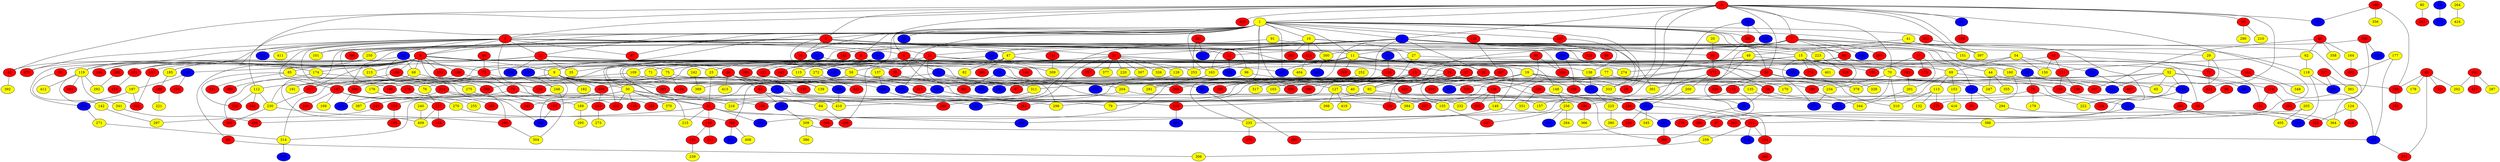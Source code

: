 graph {
0 [style = filled fillcolor = red];
1 [style = filled fillcolor = yellow];
2 [style = filled fillcolor = blue];
3 [style = filled fillcolor = red];
4 [style = filled fillcolor = red];
5 [style = filled fillcolor = red];
6 [style = filled fillcolor = red];
7 [style = filled fillcolor = red];
8 [style = filled fillcolor = red];
9 [style = filled fillcolor = yellow];
10 [style = filled fillcolor = yellow];
11 [style = filled fillcolor = yellow];
12 [style = filled fillcolor = red];
13 [style = filled fillcolor = red];
14 [style = filled fillcolor = blue];
15 [style = filled fillcolor = yellow];
16 [style = filled fillcolor = red];
17 [style = filled fillcolor = red];
18 [style = filled fillcolor = blue];
19 [style = filled fillcolor = yellow];
20 [style = filled fillcolor = yellow];
21 [style = filled fillcolor = red];
22 [style = filled fillcolor = red];
23 [style = filled fillcolor = yellow];
24 [style = filled fillcolor = red];
25 [style = filled fillcolor = red];
26 [style = filled fillcolor = red];
27 [style = filled fillcolor = yellow];
28 [style = filled fillcolor = red];
29 [style = filled fillcolor = yellow];
30 [style = filled fillcolor = yellow];
31 [style = filled fillcolor = red];
32 [style = filled fillcolor = blue];
33 [style = filled fillcolor = blue];
34 [style = filled fillcolor = red];
35 [style = filled fillcolor = yellow];
36 [style = filled fillcolor = blue];
37 [style = filled fillcolor = red];
38 [style = filled fillcolor = blue];
39 [style = filled fillcolor = red];
40 [style = filled fillcolor = yellow];
41 [style = filled fillcolor = yellow];
42 [style = filled fillcolor = red];
43 [style = filled fillcolor = red];
44 [style = filled fillcolor = yellow];
45 [style = filled fillcolor = red];
46 [style = filled fillcolor = red];
47 [style = filled fillcolor = yellow];
48 [style = filled fillcolor = red];
49 [style = filled fillcolor = yellow];
50 [style = filled fillcolor = red];
51 [style = filled fillcolor = blue];
52 [style = filled fillcolor = yellow];
53 [style = filled fillcolor = red];
54 [style = filled fillcolor = yellow];
55 [style = filled fillcolor = blue];
56 [style = filled fillcolor = red];
57 [style = filled fillcolor = red];
58 [style = filled fillcolor = yellow];
59 [style = filled fillcolor = blue];
60 [style = filled fillcolor = red];
61 [style = filled fillcolor = blue];
62 [style = filled fillcolor = yellow];
63 [style = filled fillcolor = red];
64 [style = filled fillcolor = yellow];
65 [style = filled fillcolor = yellow];
66 [style = filled fillcolor = red];
67 [style = filled fillcolor = red];
68 [style = filled fillcolor = yellow];
69 [style = filled fillcolor = yellow];
70 [style = filled fillcolor = yellow];
71 [style = filled fillcolor = yellow];
72 [style = filled fillcolor = red];
73 [style = filled fillcolor = red];
74 [style = filled fillcolor = red];
75 [style = filled fillcolor = yellow];
76 [style = filled fillcolor = yellow];
77 [style = filled fillcolor = yellow];
78 [style = filled fillcolor = red];
79 [style = filled fillcolor = yellow];
80 [style = filled fillcolor = yellow];
81 [style = filled fillcolor = red];
82 [style = filled fillcolor = yellow];
83 [style = filled fillcolor = blue];
84 [style = filled fillcolor = blue];
85 [style = filled fillcolor = yellow];
86 [style = filled fillcolor = red];
87 [style = filled fillcolor = red];
88 [style = filled fillcolor = red];
89 [style = filled fillcolor = red];
90 [style = filled fillcolor = red];
91 [style = filled fillcolor = yellow];
92 [style = filled fillcolor = yellow];
93 [style = filled fillcolor = blue];
94 [style = filled fillcolor = red];
95 [style = filled fillcolor = red];
96 [style = filled fillcolor = yellow];
97 [style = filled fillcolor = blue];
98 [style = filled fillcolor = blue];
99 [style = filled fillcolor = red];
100 [style = filled fillcolor = red];
101 [style = filled fillcolor = yellow];
102 [style = filled fillcolor = red];
103 [style = filled fillcolor = yellow];
104 [style = filled fillcolor = red];
105 [style = filled fillcolor = red];
106 [style = filled fillcolor = red];
107 [style = filled fillcolor = red];
108 [style = filled fillcolor = red];
109 [style = filled fillcolor = yellow];
110 [style = filled fillcolor = red];
111 [style = filled fillcolor = red];
112 [style = filled fillcolor = yellow];
113 [style = filled fillcolor = yellow];
114 [style = filled fillcolor = red];
115 [style = filled fillcolor = yellow];
116 [style = filled fillcolor = red];
117 [style = filled fillcolor = red];
118 [style = filled fillcolor = yellow];
119 [style = filled fillcolor = yellow];
120 [style = filled fillcolor = blue];
121 [style = filled fillcolor = red];
122 [style = filled fillcolor = blue];
123 [style = filled fillcolor = blue];
124 [style = filled fillcolor = yellow];
125 [style = filled fillcolor = red];
126 [style = filled fillcolor = red];
127 [style = filled fillcolor = yellow];
128 [style = filled fillcolor = yellow];
129 [style = filled fillcolor = red];
130 [style = filled fillcolor = red];
131 [style = filled fillcolor = red];
132 [style = filled fillcolor = yellow];
133 [style = filled fillcolor = blue];
134 [style = filled fillcolor = red];
135 [style = filled fillcolor = yellow];
136 [style = filled fillcolor = red];
137 [style = filled fillcolor = yellow];
138 [style = filled fillcolor = yellow];
139 [style = filled fillcolor = yellow];
140 [style = filled fillcolor = red];
141 [style = filled fillcolor = red];
142 [style = filled fillcolor = yellow];
143 [style = filled fillcolor = red];
144 [style = filled fillcolor = red];
145 [style = filled fillcolor = red];
146 [style = filled fillcolor = blue];
147 [style = filled fillcolor = red];
148 [style = filled fillcolor = yellow];
149 [style = filled fillcolor = yellow];
150 [style = filled fillcolor = yellow];
151 [style = filled fillcolor = yellow];
152 [style = filled fillcolor = red];
153 [style = filled fillcolor = yellow];
154 [style = filled fillcolor = red];
155 [style = filled fillcolor = yellow];
156 [style = filled fillcolor = red];
157 [style = filled fillcolor = yellow];
158 [style = filled fillcolor = red];
159 [style = filled fillcolor = red];
160 [style = filled fillcolor = yellow];
161 [style = filled fillcolor = blue];
162 [style = filled fillcolor = red];
163 [style = filled fillcolor = yellow];
164 [style = filled fillcolor = yellow];
165 [style = filled fillcolor = red];
166 [style = filled fillcolor = red];
167 [style = filled fillcolor = blue];
168 [style = filled fillcolor = red];
169 [style = filled fillcolor = yellow];
170 [style = filled fillcolor = yellow];
171 [style = filled fillcolor = red];
172 [style = filled fillcolor = blue];
173 [style = filled fillcolor = red];
174 [style = filled fillcolor = yellow];
175 [style = filled fillcolor = red];
176 [style = filled fillcolor = yellow];
177 [style = filled fillcolor = yellow];
178 [style = filled fillcolor = yellow];
179 [style = filled fillcolor = yellow];
180 [style = filled fillcolor = blue];
181 [style = filled fillcolor = red];
182 [style = filled fillcolor = yellow];
183 [style = filled fillcolor = red];
184 [style = filled fillcolor = red];
185 [style = filled fillcolor = yellow];
186 [style = filled fillcolor = red];
187 [style = filled fillcolor = red];
188 [style = filled fillcolor = red];
189 [style = filled fillcolor = yellow];
190 [style = filled fillcolor = red];
191 [style = filled fillcolor = yellow];
192 [style = filled fillcolor = blue];
193 [style = filled fillcolor = blue];
194 [style = filled fillcolor = red];
195 [style = filled fillcolor = red];
196 [style = filled fillcolor = red];
197 [style = filled fillcolor = yellow];
198 [style = filled fillcolor = red];
199 [style = filled fillcolor = blue];
200 [style = filled fillcolor = yellow];
201 [style = filled fillcolor = yellow];
202 [style = filled fillcolor = yellow];
203 [style = filled fillcolor = blue];
204 [style = filled fillcolor = yellow];
205 [style = filled fillcolor = yellow];
206 [style = filled fillcolor = red];
207 [style = filled fillcolor = red];
208 [style = filled fillcolor = red];
209 [style = filled fillcolor = yellow];
210 [style = filled fillcolor = yellow];
211 [style = filled fillcolor = red];
212 [style = filled fillcolor = red];
213 [style = filled fillcolor = yellow];
214 [style = filled fillcolor = red];
215 [style = filled fillcolor = yellow];
216 [style = filled fillcolor = yellow];
217 [style = filled fillcolor = red];
218 [style = filled fillcolor = blue];
219 [style = filled fillcolor = red];
220 [style = filled fillcolor = yellow];
221 [style = filled fillcolor = yellow];
222 [style = filled fillcolor = yellow];
223 [style = filled fillcolor = yellow];
224 [style = filled fillcolor = red];
225 [style = filled fillcolor = yellow];
226 [style = filled fillcolor = red];
227 [style = filled fillcolor = red];
228 [style = filled fillcolor = red];
229 [style = filled fillcolor = blue];
230 [style = filled fillcolor = yellow];
231 [style = filled fillcolor = red];
232 [style = filled fillcolor = yellow];
233 [style = filled fillcolor = yellow];
234 [style = filled fillcolor = yellow];
235 [style = filled fillcolor = blue];
236 [style = filled fillcolor = red];
237 [style = filled fillcolor = red];
238 [style = filled fillcolor = red];
239 [style = filled fillcolor = yellow];
240 [style = filled fillcolor = yellow];
241 [style = filled fillcolor = red];
242 [style = filled fillcolor = yellow];
243 [style = filled fillcolor = red];
244 [style = filled fillcolor = blue];
245 [style = filled fillcolor = red];
246 [style = filled fillcolor = blue];
247 [style = filled fillcolor = yellow];
248 [style = filled fillcolor = yellow];
249 [style = filled fillcolor = red];
250 [style = filled fillcolor = yellow];
251 [style = filled fillcolor = red];
252 [style = filled fillcolor = yellow];
253 [style = filled fillcolor = yellow];
254 [style = filled fillcolor = red];
255 [style = filled fillcolor = yellow];
256 [style = filled fillcolor = yellow];
257 [style = filled fillcolor = blue];
258 [style = filled fillcolor = red];
259 [style = filled fillcolor = yellow];
260 [style = filled fillcolor = red];
261 [style = filled fillcolor = red];
262 [style = filled fillcolor = red];
263 [style = filled fillcolor = blue];
264 [style = filled fillcolor = yellow];
265 [style = filled fillcolor = red];
266 [style = filled fillcolor = red];
267 [style = filled fillcolor = blue];
268 [style = filled fillcolor = blue];
269 [style = filled fillcolor = red];
270 [style = filled fillcolor = yellow];
271 [style = filled fillcolor = yellow];
272 [style = filled fillcolor = yellow];
273 [style = filled fillcolor = yellow];
274 [style = filled fillcolor = yellow];
275 [style = filled fillcolor = yellow];
276 [style = filled fillcolor = red];
277 [style = filled fillcolor = blue];
278 [style = filled fillcolor = red];
279 [style = filled fillcolor = blue];
280 [style = filled fillcolor = red];
281 [style = filled fillcolor = yellow];
282 [style = filled fillcolor = red];
283 [style = filled fillcolor = blue];
284 [style = filled fillcolor = yellow];
285 [style = filled fillcolor = red];
286 [style = filled fillcolor = red];
287 [style = filled fillcolor = yellow];
288 [style = filled fillcolor = red];
289 [style = filled fillcolor = red];
290 [style = filled fillcolor = yellow];
291 [style = filled fillcolor = blue];
292 [style = filled fillcolor = yellow];
293 [style = filled fillcolor = red];
294 [style = filled fillcolor = yellow];
295 [style = filled fillcolor = yellow];
296 [style = filled fillcolor = red];
297 [style = filled fillcolor = yellow];
298 [style = filled fillcolor = yellow];
299 [style = filled fillcolor = red];
300 [style = filled fillcolor = yellow];
301 [style = filled fillcolor = yellow];
302 [style = filled fillcolor = red];
303 [style = filled fillcolor = blue];
304 [style = filled fillcolor = yellow];
305 [style = filled fillcolor = red];
306 [style = filled fillcolor = yellow];
307 [style = filled fillcolor = yellow];
308 [style = filled fillcolor = red];
309 [style = filled fillcolor = yellow];
310 [style = filled fillcolor = yellow];
311 [style = filled fillcolor = yellow];
312 [style = filled fillcolor = red];
313 [style = filled fillcolor = red];
314 [style = filled fillcolor = yellow];
315 [style = filled fillcolor = blue];
316 [style = filled fillcolor = red];
317 [style = filled fillcolor = yellow];
318 [style = filled fillcolor = red];
319 [style = filled fillcolor = red];
320 [style = filled fillcolor = red];
321 [style = filled fillcolor = blue];
322 [style = filled fillcolor = red];
323 [style = filled fillcolor = red];
324 [style = filled fillcolor = red];
325 [style = filled fillcolor = red];
326 [style = filled fillcolor = yellow];
327 [style = filled fillcolor = red];
328 [style = filled fillcolor = red];
329 [style = filled fillcolor = yellow];
330 [style = filled fillcolor = red];
331 [style = filled fillcolor = yellow];
332 [style = filled fillcolor = blue];
333 [style = filled fillcolor = yellow];
334 [style = filled fillcolor = red];
335 [style = filled fillcolor = blue];
336 [style = filled fillcolor = red];
337 [style = filled fillcolor = red];
338 [style = filled fillcolor = red];
339 [style = filled fillcolor = blue];
340 [style = filled fillcolor = blue];
341 [style = filled fillcolor = yellow];
342 [style = filled fillcolor = red];
343 [style = filled fillcolor = red];
344 [style = filled fillcolor = yellow];
345 [style = filled fillcolor = yellow];
346 [style = filled fillcolor = blue];
347 [style = filled fillcolor = blue];
348 [style = filled fillcolor = yellow];
349 [style = filled fillcolor = red];
350 [style = filled fillcolor = red];
351 [style = filled fillcolor = red];
352 [style = filled fillcolor = red];
353 [style = filled fillcolor = blue];
354 [style = filled fillcolor = blue];
355 [style = filled fillcolor = yellow];
356 [style = filled fillcolor = yellow];
357 [style = filled fillcolor = red];
358 [style = filled fillcolor = yellow];
359 [style = filled fillcolor = red];
360 [style = filled fillcolor = blue];
361 [style = filled fillcolor = red];
362 [style = filled fillcolor = red];
363 [style = filled fillcolor = red];
364 [style = filled fillcolor = yellow];
365 [style = filled fillcolor = red];
366 [style = filled fillcolor = yellow];
367 [style = filled fillcolor = blue];
368 [style = filled fillcolor = blue];
369 [style = filled fillcolor = blue];
370 [style = filled fillcolor = yellow];
371 [style = filled fillcolor = red];
372 [style = filled fillcolor = blue];
373 [style = filled fillcolor = blue];
374 [style = filled fillcolor = red];
375 [style = filled fillcolor = blue];
376 [style = filled fillcolor = red];
377 [style = filled fillcolor = yellow];
378 [style = filled fillcolor = yellow];
379 [style = filled fillcolor = red];
380 [style = filled fillcolor = yellow];
381 [style = filled fillcolor = yellow];
382 [style = filled fillcolor = blue];
383 [style = filled fillcolor = red];
384 [style = filled fillcolor = yellow];
385 [style = filled fillcolor = red];
386 [style = filled fillcolor = yellow];
387 [style = filled fillcolor = yellow];
388 [style = filled fillcolor = yellow];
389 [style = filled fillcolor = yellow];
390 [style = filled fillcolor = red];
391 [style = filled fillcolor = blue];
392 [style = filled fillcolor = yellow];
393 [style = filled fillcolor = red];
394 [style = filled fillcolor = red];
395 [style = filled fillcolor = red];
396 [style = filled fillcolor = red];
397 [style = filled fillcolor = yellow];
398 [style = filled fillcolor = yellow];
399 [style = filled fillcolor = blue];
400 [style = filled fillcolor = red];
401 [style = filled fillcolor = yellow];
402 [style = filled fillcolor = red];
403 [style = filled fillcolor = blue];
404 [style = filled fillcolor = yellow];
405 [style = filled fillcolor = yellow];
406 [style = filled fillcolor = red];
407 [style = filled fillcolor = red];
408 [style = filled fillcolor = yellow];
409 [style = filled fillcolor = yellow];
410 [style = filled fillcolor = yellow];
411 [style = filled fillcolor = yellow];
412 [style = filled fillcolor = yellow];
413 [style = filled fillcolor = yellow];
414 [style = filled fillcolor = red];
415 [style = filled fillcolor = blue];
416 [style = filled fillcolor = yellow];
417 [style = filled fillcolor = red];
418 [style = filled fillcolor = red];
419 [style = filled fillcolor = yellow];
420 [style = filled fillcolor = red];
421 [style = filled fillcolor = red];
422 [style = filled fillcolor = red];
423 [style = filled fillcolor = blue];
424 [style = filled fillcolor = yellow];
0 -- 4;
0 -- 3;
0 -- 2;
0 -- 1;
0 -- 5;
0 -- 7;
0 -- 25;
0 -- 42;
0 -- 50;
0 -- 61;
0 -- 70;
0 -- 90;
0 -- 151;
0 -- 174;
0 -- 224;
0 -- 332;
0 -- 363;
0 -- 384;
0 -- 397;
0 -- 420;
1 -- 2;
1 -- 3;
1 -- 5;
1 -- 6;
1 -- 8;
1 -- 9;
1 -- 10;
1 -- 11;
1 -- 16;
1 -- 22;
1 -- 25;
1 -- 36;
1 -- 39;
1 -- 50;
1 -- 60;
1 -- 87;
1 -- 112;
1 -- 126;
1 -- 127;
1 -- 143;
1 -- 163;
1 -- 167;
1 -- 208;
1 -- 222;
1 -- 237;
1 -- 312;
1 -- 335;
2 -- 6;
2 -- 9;
2 -- 15;
2 -- 21;
2 -- 28;
2 -- 31;
2 -- 44;
2 -- 47;
2 -- 89;
2 -- 94;
2 -- 98;
2 -- 120;
2 -- 138;
2 -- 151;
2 -- 163;
2 -- 168;
2 -- 216;
2 -- 223;
2 -- 233;
2 -- 277;
2 -- 301;
2 -- 323;
3 -- 4;
3 -- 6;
3 -- 8;
3 -- 11;
3 -- 12;
3 -- 22;
3 -- 28;
3 -- 32;
3 -- 87;
3 -- 101;
3 -- 104;
3 -- 119;
3 -- 147;
3 -- 156;
3 -- 196;
3 -- 300;
3 -- 321;
3 -- 322;
3 -- 379;
3 -- 411;
4 -- 19;
4 -- 33;
4 -- 35;
4 -- 93;
4 -- 115;
4 -- 143;
4 -- 191;
4 -- 272;
4 -- 311;
5 -- 13;
5 -- 16;
5 -- 21;
5 -- 31;
5 -- 47;
5 -- 96;
5 -- 101;
5 -- 122;
5 -- 250;
5 -- 278;
5 -- 396;
5 -- 409;
6 -- 23;
6 -- 30;
6 -- 138;
6 -- 365;
7 -- 11;
7 -- 12;
7 -- 13;
7 -- 29;
7 -- 38;
7 -- 59;
7 -- 60;
7 -- 241;
7 -- 265;
7 -- 346;
8 -- 9;
8 -- 23;
8 -- 26;
8 -- 39;
8 -- 40;
8 -- 42;
8 -- 68;
8 -- 75;
8 -- 85;
8 -- 88;
8 -- 104;
8 -- 106;
8 -- 108;
8 -- 116;
8 -- 117;
8 -- 119;
8 -- 174;
8 -- 183;
8 -- 185;
8 -- 187;
8 -- 213;
8 -- 251;
8 -- 351;
9 -- 14;
9 -- 30;
9 -- 81;
9 -- 129;
9 -- 158;
9 -- 176;
9 -- 182;
9 -- 206;
10 -- 18;
10 -- 27;
10 -- 76;
10 -- 282;
10 -- 300;
10 -- 324;
11 -- 17;
11 -- 34;
11 -- 50;
11 -- 72;
11 -- 105;
11 -- 110;
11 -- 122;
11 -- 163;
11 -- 167;
11 -- 319;
12 -- 382;
13 -- 18;
13 -- 92;
13 -- 93;
13 -- 103;
13 -- 161;
13 -- 189;
13 -- 261;
13 -- 269;
13 -- 280;
13 -- 299;
13 -- 317;
13 -- 403;
14 -- 186;
14 -- 280;
14 -- 314;
15 -- 59;
15 -- 131;
15 -- 298;
15 -- 333;
15 -- 374;
15 -- 401;
17 -- 135;
17 -- 308;
17 -- 421;
18 -- 86;
18 -- 294;
19 -- 25;
19 -- 34;
19 -- 67;
19 -- 247;
19 -- 302;
19 -- 338;
19 -- 340;
20 -- 94;
21 -- 24;
21 -- 215;
21 -- 235;
21 -- 253;
21 -- 293;
21 -- 298;
22 -- 35;
22 -- 95;
22 -- 149;
22 -- 192;
22 -- 246;
22 -- 263;
22 -- 309;
22 -- 330;
23 -- 81;
23 -- 337;
24 -- 40;
24 -- 92;
24 -- 127;
24 -- 155;
24 -- 168;
24 -- 228;
24 -- 336;
26 -- 63;
26 -- 67;
26 -- 139;
26 -- 313;
26 -- 413;
27 -- 111;
27 -- 238;
27 -- 253;
28 -- 40;
28 -- 92;
28 -- 130;
28 -- 158;
28 -- 333;
28 -- 359;
29 -- 72;
29 -- 222;
30 -- 79;
30 -- 81;
30 -- 145;
30 -- 159;
30 -- 166;
30 -- 245;
30 -- 322;
30 -- 370;
31 -- 69;
31 -- 71;
31 -- 73;
31 -- 75;
31 -- 128;
31 -- 220;
31 -- 274;
31 -- 307;
31 -- 326;
31 -- 357;
31 -- 377;
31 -- 415;
32 -- 58;
32 -- 68;
32 -- 73;
32 -- 351;
32 -- 360;
32 -- 379;
33 -- 269;
33 -- 289;
33 -- 314;
33 -- 336;
34 -- 38;
34 -- 66;
37 -- 289;
38 -- 276;
39 -- 161;
41 -- 49;
41 -- 118;
42 -- 392;
43 -- 111;
43 -- 127;
43 -- 150;
43 -- 162;
44 -- 107;
44 -- 247;
44 -- 355;
45 -- 62;
45 -- 107;
45 -- 164;
45 -- 358;
46 -- 73;
47 -- 82;
47 -- 109;
47 -- 148;
47 -- 160;
47 -- 260;
48 -- 53;
48 -- 178;
48 -- 202;
48 -- 258;
48 -- 371;
49 -- 58;
49 -- 70;
49 -- 369;
50 -- 65;
50 -- 152;
50 -- 310;
50 -- 320;
51 -- 155;
51 -- 361;
52 -- 65;
52 -- 114;
52 -- 180;
52 -- 193;
52 -- 267;
52 -- 311;
52 -- 354;
52 -- 378;
54 -- 69;
54 -- 150;
54 -- 315;
54 -- 360;
55 -- 116;
56 -- 66;
57 -- 105;
57 -- 173;
57 -- 201;
58 -- 76;
58 -- 196;
58 -- 204;
58 -- 403;
59 -- 78;
59 -- 107;
60 -- 66;
60 -- 195;
60 -- 279;
60 -- 359;
61 -- 194;
62 -- 111;
62 -- 118;
63 -- 64;
63 -- 199;
64 -- 400;
66 -- 388;
68 -- 110;
68 -- 191;
69 -- 79;
69 -- 113;
69 -- 153;
69 -- 394;
70 -- 193;
70 -- 234;
70 -- 310;
70 -- 423;
71 -- 112;
71 -- 339;
72 -- 224;
73 -- 74;
73 -- 120;
73 -- 147;
74 -- 216;
74 -- 391;
75 -- 117;
75 -- 134;
75 -- 219;
76 -- 227;
77 -- 170;
77 -- 330;
77 -- 349;
77 -- 354;
78 -- 155;
78 -- 179;
78 -- 222;
80 -- 243;
81 -- 140;
81 -- 215;
81 -- 335;
81 -- 349;
81 -- 369;
81 -- 406;
83 -- 133;
83 -- 144;
84 -- 372;
85 -- 136;
85 -- 231;
85 -- 350;
88 -- 306;
90 -- 210;
90 -- 290;
91 -- 234;
91 -- 250;
92 -- 129;
92 -- 157;
93 -- 286;
94 -- 171;
95 -- 142;
96 -- 378;
96 -- 389;
97 -- 121;
98 -- 167;
98 -- 383;
99 -- 136;
99 -- 156;
99 -- 400;
100 -- 123;
100 -- 300;
100 -- 385;
102 -- 202;
102 -- 287;
102 -- 417;
106 -- 230;
106 -- 275;
106 -- 293;
108 -- 235;
108 -- 393;
109 -- 125;
109 -- 278;
111 -- 130;
111 -- 219;
112 -- 230;
112 -- 342;
112 -- 350;
113 -- 132;
113 -- 175;
113 -- 186;
113 -- 310;
114 -- 131;
114 -- 385;
116 -- 238;
117 -- 230;
118 -- 291;
118 -- 353;
119 -- 184;
119 -- 292;
119 -- 341;
119 -- 362;
119 -- 412;
120 -- 183;
120 -- 254;
121 -- 139;
124 -- 325;
124 -- 418;
126 -- 207;
127 -- 384;
127 -- 398;
127 -- 419;
128 -- 373;
129 -- 368;
133 -- 248;
135 -- 423;
136 -- 149;
136 -- 232;
136 -- 395;
137 -- 339;
138 -- 172;
140 -- 154;
140 -- 211;
141 -- 309;
142 -- 297;
143 -- 361;
146 -- 157;
146 -- 208;
146 -- 229;
147 -- 169;
147 -- 189;
147 -- 227;
147 -- 249;
147 -- 270;
148 -- 203;
148 -- 256;
149 -- 233;
149 -- 363;
152 -- 276;
152 -- 337;
153 -- 416;
154 -- 239;
155 -- 327;
156 -- 172;
158 -- 165;
158 -- 343;
159 -- 198;
160 -- 175;
160 -- 258;
162 -- 348;
163 -- 166;
163 -- 281;
164 -- 402;
165 -- 273;
168 -- 344;
171 -- 200;
171 -- 301;
172 -- 225;
174 -- 288;
174 -- 383;
176 -- 255;
177 -- 267;
177 -- 402;
181 -- 253;
181 -- 277;
183 -- 360;
185 -- 188;
186 -- 366;
187 -- 362;
188 -- 221;
189 -- 295;
190 -- 258;
190 -- 332;
190 -- 356;
192 -- 197;
192 -- 316;
193 -- 266;
193 -- 283;
193 -- 394;
195 -- 201;
197 -- 263;
197 -- 362;
199 -- 209;
200 -- 203;
201 -- 344;
203 -- 212;
203 -- 226;
203 -- 345;
204 -- 388;
204 -- 410;
205 -- 212;
205 -- 405;
206 -- 391;
207 -- 232;
207 -- 421;
208 -- 274;
208 -- 397;
209 -- 267;
209 -- 386;
212 -- 218;
212 -- 254;
212 -- 259;
213 -- 214;
214 -- 296;
214 -- 328;
214 -- 387;
217 -- 291;
217 -- 381;
219 -- 244;
223 -- 318;
225 -- 380;
226 -- 286;
227 -- 334;
227 -- 409;
228 -- 236;
228 -- 331;
230 -- 296;
230 -- 393;
233 -- 376;
234 -- 279;
235 -- 261;
235 -- 298;
236 -- 283;
237 -- 333;
240 -- 409;
241 -- 322;
242 -- 389;
244 -- 325;
244 -- 390;
245 -- 297;
246 -- 248;
248 -- 304;
250 -- 351;
252 -- 281;
254 -- 262;
256 -- 257;
256 -- 284;
256 -- 327;
258 -- 352;
259 -- 306;
263 -- 271;
264 -- 424;
266 -- 364;
267 -- 371;
268 -- 303;
268 -- 338;
270 -- 308;
271 -- 314;
272 -- 422;
275 -- 343;
278 -- 305;
283 -- 289;
285 -- 292;
294 -- 353;
296 -- 304;
300 -- 347;
303 -- 329;
303 -- 378;
308 -- 367;
308 -- 408;
311 -- 328;
312 -- 364;
313 -- 359;
314 -- 375;
315 -- 407;
324 -- 404;
339 -- 415;
341 -- 406;
351 -- 414;
365 -- 399;
383 -- 410;
399 -- 410;
}
